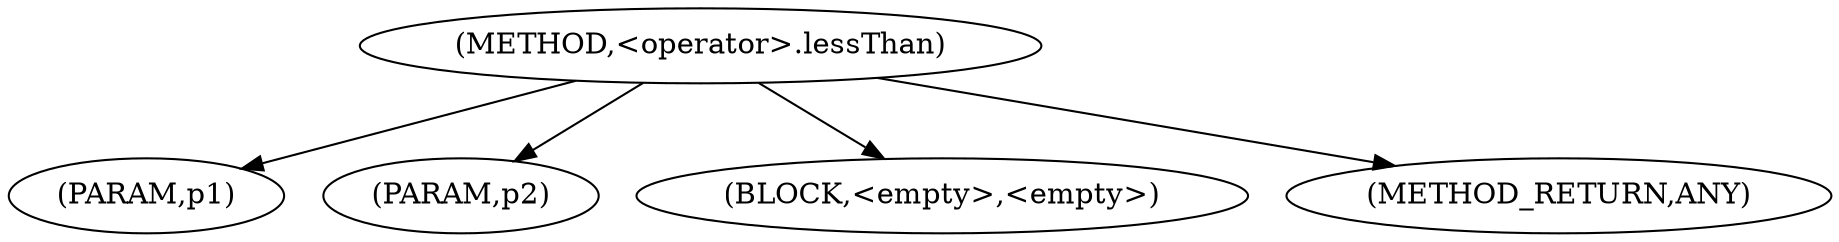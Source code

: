 digraph "&lt;operator&gt;.lessThan" {  
"81" [label = <(METHOD,&lt;operator&gt;.lessThan)> ]
"82" [label = <(PARAM,p1)> ]
"83" [label = <(PARAM,p2)> ]
"84" [label = <(BLOCK,&lt;empty&gt;,&lt;empty&gt;)> ]
"85" [label = <(METHOD_RETURN,ANY)> ]
  "81" -> "82" 
  "81" -> "84" 
  "81" -> "83" 
  "81" -> "85" 
}
